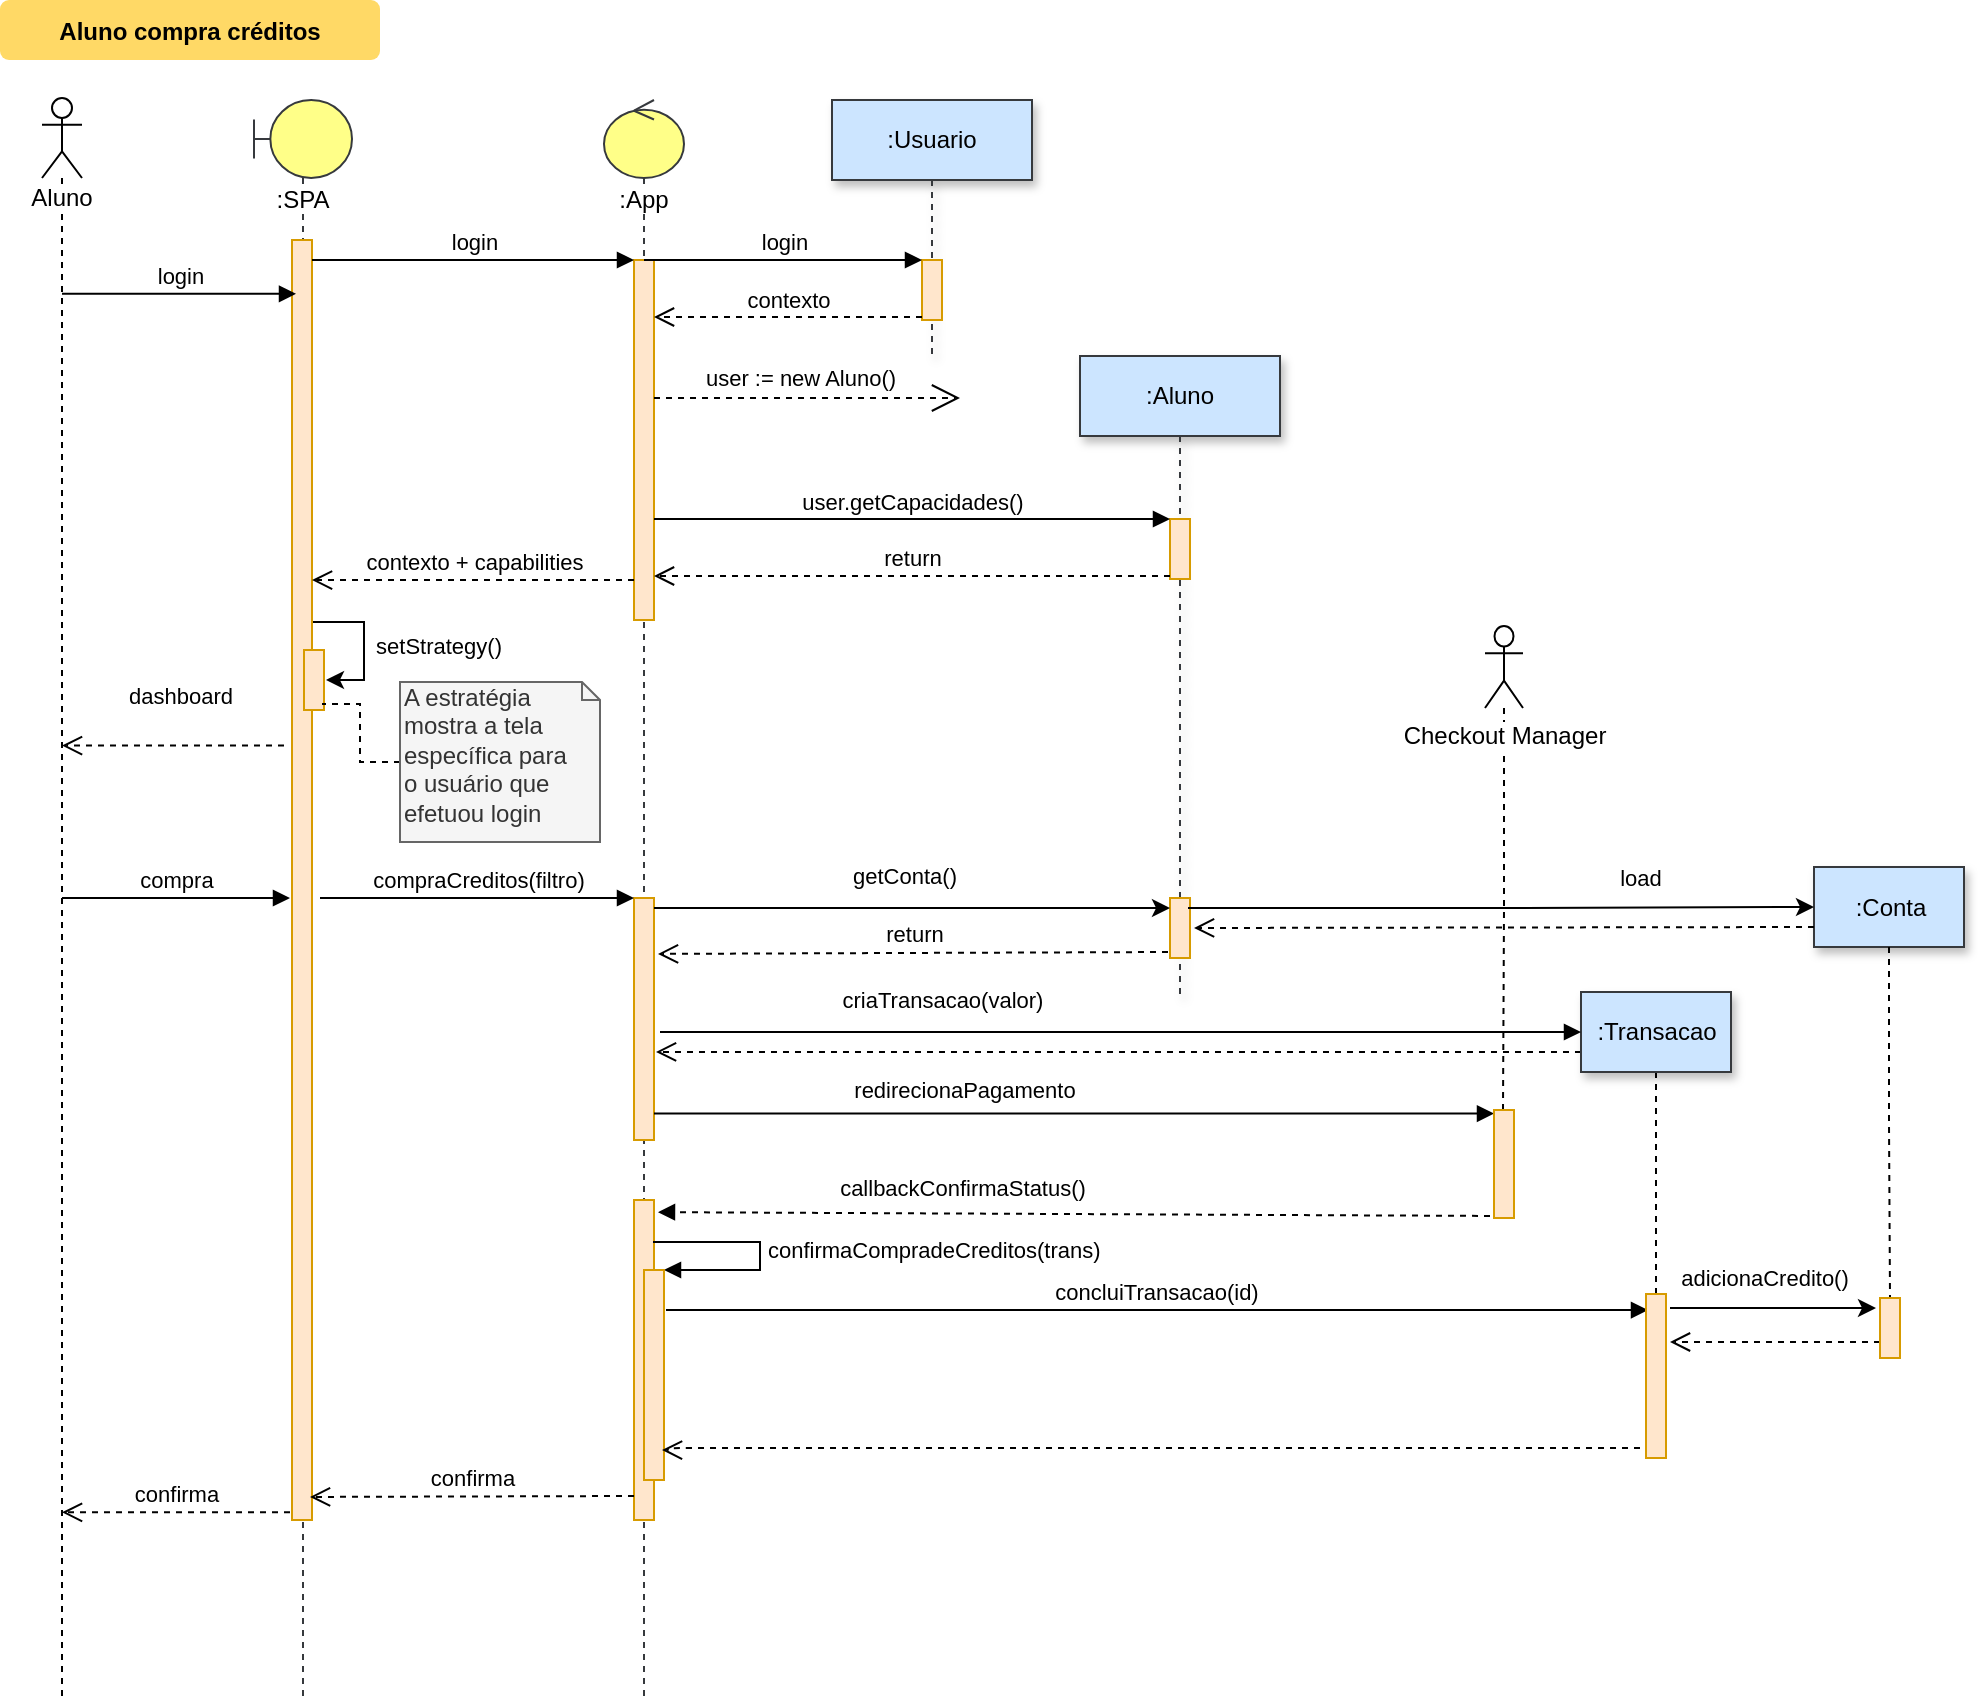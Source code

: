 <mxfile version="11.3.0" type="github" pages="1"><diagram name="Page-1" id="9361dd3d-8414-5efd-6122-117bd74ce7a7"><mxGraphModel dx="1173" dy="966" grid="1" gridSize="10" guides="1" tooltips="1" connect="1" arrows="1" fold="1" page="0" pageScale="1.5" pageWidth="826" pageHeight="1169" background="#ffffff" math="0" shadow="0"><root><mxCell id="0"/><mxCell id="1" parent="0"/><mxCell id="zdmqq-vJ7v56Sh9Q-Qe6-90" value="Aluno compra créditos" style="rounded=1;fontStyle=1;fillColor=#FFD966;strokeColor=none" parent="1" vertex="1"><mxGeometry x="50" y="31" width="190" height="30" as="geometry"/></mxCell><mxCell id="vCzybXFXyTB3erlj9CWv-8" value=":SPA" style="shape=umlLifeline;participant=umlBoundary;perimeter=lifelinePerimeter;whiteSpace=wrap;html=1;container=1;collapsible=0;recursiveResize=0;verticalAlign=top;spacingTop=36;labelBackgroundColor=#ffffff;outlineConnect=0;size=39;fillColor=#ffff88;strokeColor=#36393d;" parent="1" vertex="1"><mxGeometry x="177" y="81" width="49" height="799" as="geometry"/></mxCell><mxCell id="vCzybXFXyTB3erlj9CWv-9" value="setStrategy()" style="edgeStyle=orthogonalEdgeStyle;rounded=0;orthogonalLoop=1;jettySize=auto;html=1;entryX=1.1;entryY=0.5;entryDx=0;entryDy=0;entryPerimeter=0;" parent="vCzybXFXyTB3erlj9CWv-8" source="vCzybXFXyTB3erlj9CWv-10" target="vCzybXFXyTB3erlj9CWv-11" edge="1"><mxGeometry x="0.519" y="-42" relative="1" as="geometry"><Array as="points"><mxPoint x="55" y="261"/><mxPoint x="55" y="290"/></Array><mxPoint x="38" y="25" as="offset"/></mxGeometry></mxCell><mxCell id="vCzybXFXyTB3erlj9CWv-10" value="" style="html=1;points=[];perimeter=orthogonalPerimeter;fillColor=#ffe6cc;strokeColor=#d79b00;" parent="vCzybXFXyTB3erlj9CWv-8" vertex="1"><mxGeometry x="19" y="70" width="10" height="640" as="geometry"/></mxCell><mxCell id="vCzybXFXyTB3erlj9CWv-11" value="" style="html=1;points=[];perimeter=orthogonalPerimeter;fillColor=#ffe6cc;strokeColor=#d79b00;" parent="vCzybXFXyTB3erlj9CWv-8" vertex="1"><mxGeometry x="25" y="275" width="10" height="30" as="geometry"/></mxCell><mxCell id="vCzybXFXyTB3erlj9CWv-12" value="Aluno" style="shape=umlLifeline;participant=umlActor;perimeter=lifelinePerimeter;whiteSpace=wrap;html=1;container=1;collapsible=0;recursiveResize=0;verticalAlign=top;spacingTop=36;labelBackgroundColor=#ffffff;outlineConnect=0;" parent="1" vertex="1"><mxGeometry x="71" y="80" width="20" height="800" as="geometry"/></mxCell><mxCell id="vCzybXFXyTB3erlj9CWv-13" value=":Usuario" style="shape=umlLifeline;perimeter=lifelinePerimeter;whiteSpace=wrap;html=1;container=1;collapsible=0;recursiveResize=0;outlineConnect=0;shadow=1;strokeColor=#36393d;fillColor=#cce5ff;" parent="1" vertex="1"><mxGeometry x="466" y="81" width="100" height="129" as="geometry"/></mxCell><mxCell id="vCzybXFXyTB3erlj9CWv-14" value="" style="html=1;points=[];perimeter=orthogonalPerimeter;fillColor=#ffe6cc;strokeColor=#d79b00;" parent="vCzybXFXyTB3erlj9CWv-13" vertex="1"><mxGeometry x="45" y="80" width="10" height="30" as="geometry"/></mxCell><mxCell id="vCzybXFXyTB3erlj9CWv-15" value=":App" style="shape=umlLifeline;participant=umlControl;perimeter=lifelinePerimeter;whiteSpace=wrap;html=1;container=1;collapsible=0;recursiveResize=0;verticalAlign=top;spacingTop=36;labelBackgroundColor=#ffffff;outlineConnect=0;size=39;fillColor=#ffff88;strokeColor=#36393d;" parent="1" vertex="1"><mxGeometry x="352" y="81" width="40" height="799" as="geometry"/></mxCell><mxCell id="vCzybXFXyTB3erlj9CWv-16" value="" style="html=1;points=[];perimeter=orthogonalPerimeter;fillColor=#ffe6cc;strokeColor=#d79b00;" parent="vCzybXFXyTB3erlj9CWv-15" vertex="1"><mxGeometry x="15" y="80" width="10" height="180" as="geometry"/></mxCell><mxCell id="vCzybXFXyTB3erlj9CWv-17" value="" style="html=1;points=[];perimeter=orthogonalPerimeter;fillColor=#ffe6cc;strokeColor=#d79b00;" parent="vCzybXFXyTB3erlj9CWv-15" vertex="1"><mxGeometry x="15" y="399" width="10" height="121" as="geometry"/></mxCell><mxCell id="zV_Ak3CHPYqPiz6S4uV9-14" value="" style="html=1;points=[];perimeter=orthogonalPerimeter;fillColor=#ffe6cc;strokeColor=#d79b00;" vertex="1" parent="vCzybXFXyTB3erlj9CWv-15"><mxGeometry x="15" y="550" width="10" height="160" as="geometry"/></mxCell><mxCell id="zV_Ak3CHPYqPiz6S4uV9-16" value="confirmaCompradeCreditos(trans)" style="edgeStyle=orthogonalEdgeStyle;html=1;align=left;spacingLeft=2;endArrow=block;rounded=0;entryX=1;entryY=0;exitX=0.95;exitY=0.131;exitDx=0;exitDy=0;exitPerimeter=0;" edge="1" target="zV_Ak3CHPYqPiz6S4uV9-15" parent="vCzybXFXyTB3erlj9CWv-15" source="zV_Ak3CHPYqPiz6S4uV9-14"><mxGeometry relative="1" as="geometry"><mxPoint x="30" y="571" as="sourcePoint"/><Array as="points"><mxPoint x="78" y="571"/><mxPoint x="78" y="585"/></Array></mxGeometry></mxCell><mxCell id="zV_Ak3CHPYqPiz6S4uV9-15" value="" style="html=1;points=[];perimeter=orthogonalPerimeter;strokeColor=#d79b00;fillColor=#ffe6cc;" vertex="1" parent="vCzybXFXyTB3erlj9CWv-15"><mxGeometry x="20" y="585" width="10" height="105" as="geometry"/></mxCell><mxCell id="vCzybXFXyTB3erlj9CWv-19" value="login" style="html=1;verticalAlign=bottom;endArrow=block;entryX=0;entryY=0;" parent="1" source="vCzybXFXyTB3erlj9CWv-10" target="vCzybXFXyTB3erlj9CWv-16" edge="1"><mxGeometry relative="1" as="geometry"><mxPoint x="245" y="161" as="sourcePoint"/></mxGeometry></mxCell><mxCell id="vCzybXFXyTB3erlj9CWv-20" value="contexto + capabilities" style="html=1;verticalAlign=bottom;endArrow=open;dashed=1;endSize=8;exitX=0;exitY=0.889;exitDx=0;exitDy=0;exitPerimeter=0;" parent="1" source="vCzybXFXyTB3erlj9CWv-16" target="vCzybXFXyTB3erlj9CWv-10" edge="1"><mxGeometry relative="1" as="geometry"><mxPoint x="245" y="237" as="targetPoint"/></mxGeometry></mxCell><mxCell id="vCzybXFXyTB3erlj9CWv-21" value="contexto" style="html=1;verticalAlign=bottom;endArrow=open;dashed=1;endSize=8;exitX=0;exitY=0.95;" parent="1" source="vCzybXFXyTB3erlj9CWv-14" target="vCzybXFXyTB3erlj9CWv-16" edge="1"><mxGeometry relative="1" as="geometry"><mxPoint x="365" y="237" as="targetPoint"/></mxGeometry></mxCell><mxCell id="vCzybXFXyTB3erlj9CWv-22" value="login" style="html=1;verticalAlign=bottom;endArrow=block;entryX=0;entryY=0;" parent="1" source="vCzybXFXyTB3erlj9CWv-15" target="vCzybXFXyTB3erlj9CWv-14" edge="1"><mxGeometry relative="1" as="geometry"><mxPoint x="365" y="161" as="sourcePoint"/></mxGeometry></mxCell><mxCell id="vCzybXFXyTB3erlj9CWv-23" value="login" style="html=1;verticalAlign=bottom;endArrow=block;entryX=0.2;entryY=0.042;entryDx=0;entryDy=0;entryPerimeter=0;" parent="1" source="vCzybXFXyTB3erlj9CWv-12" target="vCzybXFXyTB3erlj9CWv-10" edge="1"><mxGeometry width="80" relative="1" as="geometry"><mxPoint x="100" y="160" as="sourcePoint"/><mxPoint x="180" y="160" as="targetPoint"/></mxGeometry></mxCell><mxCell id="vCzybXFXyTB3erlj9CWv-24" value="dashboard" style="html=1;verticalAlign=bottom;endArrow=open;dashed=1;endSize=8;exitX=-0.4;exitY=0.395;exitDx=0;exitDy=0;exitPerimeter=0;" parent="1" source="vCzybXFXyTB3erlj9CWv-10" target="vCzybXFXyTB3erlj9CWv-12" edge="1"><mxGeometry x="-0.058" y="-16" relative="1" as="geometry"><mxPoint x="180" y="400" as="sourcePoint"/><mxPoint x="99.5" y="341.04" as="targetPoint"/><mxPoint as="offset"/></mxGeometry></mxCell><mxCell id="vCzybXFXyTB3erlj9CWv-25" value=":Aluno" style="shape=umlLifeline;perimeter=lifelinePerimeter;whiteSpace=wrap;html=1;container=1;collapsible=0;recursiveResize=0;outlineConnect=0;shadow=1;strokeColor=#36393d;fillColor=#cce5ff;" parent="1" vertex="1"><mxGeometry x="590" y="209" width="100" height="321" as="geometry"/></mxCell><mxCell id="vCzybXFXyTB3erlj9CWv-26" value="" style="html=1;points=[];perimeter=orthogonalPerimeter;fillColor=#ffe6cc;strokeColor=#d79b00;" parent="vCzybXFXyTB3erlj9CWv-25" vertex="1"><mxGeometry x="45" y="81.5" width="10" height="30" as="geometry"/></mxCell><mxCell id="zV_Ak3CHPYqPiz6S4uV9-20" value="" style="html=1;points=[];perimeter=orthogonalPerimeter;fillColor=#ffe6cc;strokeColor=#d79b00;" vertex="1" parent="vCzybXFXyTB3erlj9CWv-25"><mxGeometry x="45" y="271" width="10" height="30" as="geometry"/></mxCell><mxCell id="vCzybXFXyTB3erlj9CWv-28" value="user := new Aluno()" style="endArrow=open;endSize=12;dashed=1;html=1;" parent="1" source="vCzybXFXyTB3erlj9CWv-16" edge="1"><mxGeometry x="-0.046" y="10" width="160" relative="1" as="geometry"><mxPoint x="378" y="240" as="sourcePoint"/><mxPoint x="530" y="230" as="targetPoint"/><mxPoint as="offset"/><Array as="points"/></mxGeometry></mxCell><mxCell id="vCzybXFXyTB3erlj9CWv-29" value="user.getCapacidades()" style="html=1;verticalAlign=bottom;endArrow=block;entryX=0;entryY=0;" parent="1" source="vCzybXFXyTB3erlj9CWv-16" target="vCzybXFXyTB3erlj9CWv-26" edge="1"><mxGeometry relative="1" as="geometry"><mxPoint x="527" y="260" as="sourcePoint"/></mxGeometry></mxCell><mxCell id="vCzybXFXyTB3erlj9CWv-30" value="return" style="html=1;verticalAlign=bottom;endArrow=open;dashed=1;endSize=8;exitX=0;exitY=0.95;" parent="1" source="vCzybXFXyTB3erlj9CWv-26" target="vCzybXFXyTB3erlj9CWv-16" edge="1"><mxGeometry relative="1" as="geometry"><mxPoint x="527" y="336" as="targetPoint"/></mxGeometry></mxCell><mxCell id="vCzybXFXyTB3erlj9CWv-31" style="edgeStyle=orthogonalEdgeStyle;rounded=0;orthogonalLoop=1;jettySize=auto;html=1;entryX=0.9;entryY=0.9;entryDx=0;entryDy=0;entryPerimeter=0;dashed=1;endArrow=none;endFill=0;" parent="1" source="vCzybXFXyTB3erlj9CWv-32" target="vCzybXFXyTB3erlj9CWv-11" edge="1"><mxGeometry relative="1" as="geometry"/></mxCell><mxCell id="vCzybXFXyTB3erlj9CWv-32" value="&lt;blockquote style=&quot;margin: 0 0 0 40px ; border: none ; padding: 0px&quot;&gt;&lt;/blockquote&gt;&lt;span&gt;A estratégia&lt;/span&gt;&lt;br&gt;&lt;blockquote style=&quot;margin: 0 0 0 40px ; border: none ; padding: 0px&quot;&gt;&lt;/blockquote&gt;&lt;span&gt;mostra a tela específica para&lt;/span&gt;&lt;br&gt;&lt;blockquote style=&quot;margin: 0 0 0 40px ; border: none ; padding: 0px&quot;&gt; &lt;/blockquote&gt;&lt;span&gt;o usuário que&lt;/span&gt;&lt;br&gt; efetuou login" style="shape=note;whiteSpace=wrap;html=1;size=9;verticalAlign=top;align=left;spacingTop=-6;fillColor=#f5f5f5;strokeColor=#666666;fontColor=#333333;" parent="1" vertex="1"><mxGeometry x="250" y="372" width="100" height="80" as="geometry"/></mxCell><mxCell id="vCzybXFXyTB3erlj9CWv-34" value="compra" style="html=1;verticalAlign=bottom;endArrow=block;" parent="1" source="vCzybXFXyTB3erlj9CWv-12" edge="1"><mxGeometry width="80" relative="1" as="geometry"><mxPoint x="100" y="480" as="sourcePoint"/><mxPoint x="195" y="480" as="targetPoint"/></mxGeometry></mxCell><mxCell id="vCzybXFXyTB3erlj9CWv-35" value="compraCreditos(filtro)" style="html=1;verticalAlign=bottom;endArrow=block;entryX=0;entryY=0;" parent="1" target="vCzybXFXyTB3erlj9CWv-17" edge="1"><mxGeometry relative="1" as="geometry"><mxPoint x="210" y="480" as="sourcePoint"/></mxGeometry></mxCell><mxCell id="vCzybXFXyTB3erlj9CWv-41" value="redirecionaPagamento" style="html=1;verticalAlign=bottom;endArrow=block;entryX=0;entryY=0.033;entryDx=0;entryDy=0;entryPerimeter=0;" parent="1" source="vCzybXFXyTB3erlj9CWv-17" target="EHY2T_jAwzOYD8GRNngQ-4" edge="1"><mxGeometry x="-0.261" y="3" relative="1" as="geometry"><mxPoint x="378" y="556" as="sourcePoint"/><mxPoint as="offset"/><mxPoint x="844" y="545" as="targetPoint"/></mxGeometry></mxCell><mxCell id="vCzybXFXyTB3erlj9CWv-52" value="confirma" style="html=1;verticalAlign=bottom;endArrow=open;dashed=1;endSize=8;exitX=-0.1;exitY=0.994;exitDx=0;exitDy=0;exitPerimeter=0;" parent="1" target="vCzybXFXyTB3erlj9CWv-12" edge="1" source="vCzybXFXyTB3erlj9CWv-10"><mxGeometry relative="1" as="geometry"><mxPoint x="194" y="600" as="sourcePoint"/><mxPoint x="103.5" y="770.5" as="targetPoint"/></mxGeometry></mxCell><mxCell id="EHY2T_jAwzOYD8GRNngQ-5" style="edgeStyle=orthogonalEdgeStyle;rounded=0;orthogonalLoop=1;jettySize=auto;html=1;entryX=0.45;entryY=0;entryDx=0;entryDy=0;entryPerimeter=0;endArrow=none;endFill=0;dashed=1;" parent="1" source="EHY2T_jAwzOYD8GRNngQ-1" target="EHY2T_jAwzOYD8GRNngQ-4" edge="1"><mxGeometry relative="1" as="geometry"/></mxCell><mxCell id="EHY2T_jAwzOYD8GRNngQ-1" value="Checkout Manager" style="shape=umlActor;verticalLabelPosition=bottom;labelBackgroundColor=#ffffff;verticalAlign=top;html=1;outlineConnect=0;" parent="1" vertex="1"><mxGeometry x="792.5" y="344" width="19" height="41" as="geometry"/></mxCell><mxCell id="zV_Ak3CHPYqPiz6S4uV9-38" style="edgeStyle=orthogonalEdgeStyle;rounded=1;orthogonalLoop=1;jettySize=auto;html=1;exitX=0;exitY=0.75;exitDx=0;exitDy=0;entryX=1.1;entryY=0.636;entryDx=0;entryDy=0;entryPerimeter=0;dashed=1;verticalAlign=bottom;endArrow=open;endSize=8;" edge="1" parent="1" source="EHY2T_jAwzOYD8GRNngQ-3" target="vCzybXFXyTB3erlj9CWv-17"><mxGeometry relative="1" as="geometry"><mxPoint x="420" y="558" as="targetPoint"/></mxGeometry></mxCell><mxCell id="zV_Ak3CHPYqPiz6S4uV9-42" style="edgeStyle=orthogonalEdgeStyle;rounded=0;orthogonalLoop=1;jettySize=auto;html=1;entryX=0.5;entryY=0;entryDx=0;entryDy=0;entryPerimeter=0;dashed=1;endFill=0;endArrow=none;" edge="1" parent="1" source="EHY2T_jAwzOYD8GRNngQ-3" target="zV_Ak3CHPYqPiz6S4uV9-41"><mxGeometry relative="1" as="geometry"/></mxCell><mxCell id="EHY2T_jAwzOYD8GRNngQ-3" value=":Transacao" style="html=1;comic=0;gradientColor=none;shadow=1;strokeColor=#36393d;fillColor=#cce5ff;" parent="1" vertex="1"><mxGeometry x="840.5" y="527" width="75" height="40" as="geometry"/></mxCell><mxCell id="EHY2T_jAwzOYD8GRNngQ-4" value="" style="html=1;points=[];perimeter=orthogonalPerimeter;strokeColor=#d79b00;fillColor=#ffe6cc;" parent="1" vertex="1"><mxGeometry x="797" y="586" width="10" height="54" as="geometry"/></mxCell><mxCell id="EHY2T_jAwzOYD8GRNngQ-7" value="callbackConfirmaStatus()" style="html=1;verticalAlign=bottom;endArrow=block;dashed=1;entryX=1.2;entryY=0.038;entryDx=0;entryDy=0;entryPerimeter=0;exitX=-0.2;exitY=0.981;exitDx=0;exitDy=0;exitPerimeter=0;" parent="1" source="EHY2T_jAwzOYD8GRNngQ-4" edge="1" target="zV_Ak3CHPYqPiz6S4uV9-14"><mxGeometry x="0.271" y="-4" relative="1" as="geometry"><mxPoint x="750" y="637" as="sourcePoint"/><mxPoint x="377" y="585" as="targetPoint"/><mxPoint as="offset"/></mxGeometry></mxCell><mxCell id="EHY2T_jAwzOYD8GRNngQ-14" value="confirma" style="html=1;verticalAlign=bottom;endArrow=open;dashed=1;endSize=8;entryX=0.9;entryY=0.982;entryDx=0;entryDy=0;entryPerimeter=0;exitX=0;exitY=0.925;exitDx=0;exitDy=0;exitPerimeter=0;" parent="1" source="zV_Ak3CHPYqPiz6S4uV9-14" target="vCzybXFXyTB3erlj9CWv-10" edge="1"><mxGeometry relative="1" as="geometry"><mxPoint x="340" y="779" as="sourcePoint"/><mxPoint x="230" y="590" as="targetPoint"/></mxGeometry></mxCell><mxCell id="zV_Ak3CHPYqPiz6S4uV9-4" value=":Conta" style="html=1;comic=0;gradientColor=none;shadow=1;strokeColor=#36393d;fillColor=#cce5ff;" vertex="1" parent="1"><mxGeometry x="957" y="464.5" width="75" height="40" as="geometry"/></mxCell><mxCell id="zV_Ak3CHPYqPiz6S4uV9-11" style="edgeStyle=orthogonalEdgeStyle;rounded=0;orthogonalLoop=1;jettySize=auto;html=1;exitX=0.5;exitY=1;exitDx=0;exitDy=0;dashed=1;endFill=0;endArrow=none;" edge="1" parent="1" source="zV_Ak3CHPYqPiz6S4uV9-4" target="zV_Ak3CHPYqPiz6S4uV9-9"><mxGeometry relative="1" as="geometry"><mxPoint x="878" y="579" as="sourcePoint"/></mxGeometry></mxCell><mxCell id="zV_Ak3CHPYqPiz6S4uV9-8" value="concluiTransacao(id)" style="html=1;verticalAlign=bottom;endArrow=block;entryX=0.1;entryY=0.098;entryDx=0;entryDy=0;entryPerimeter=0;" edge="1" parent="1" target="zV_Ak3CHPYqPiz6S4uV9-41"><mxGeometry width="80" relative="1" as="geometry"><mxPoint x="383" y="686" as="sourcePoint"/><mxPoint x="706.5" y="630.5" as="targetPoint"/></mxGeometry></mxCell><mxCell id="zV_Ak3CHPYqPiz6S4uV9-48" style="edgeStyle=orthogonalEdgeStyle;rounded=1;orthogonalLoop=1;jettySize=auto;html=1;exitX=0;exitY=0.733;exitDx=0;exitDy=0;exitPerimeter=0;dashed=1;verticalAlign=bottom;endArrow=open;endSize=8;" edge="1" parent="1" source="zV_Ak3CHPYqPiz6S4uV9-9"><mxGeometry relative="1" as="geometry"><mxPoint x="885" y="702" as="targetPoint"/></mxGeometry></mxCell><mxCell id="zV_Ak3CHPYqPiz6S4uV9-9" value="" style="html=1;points=[];perimeter=orthogonalPerimeter;strokeColor=#d79b00;fillColor=#ffe6cc;" vertex="1" parent="1"><mxGeometry x="990" y="680" width="10" height="30" as="geometry"/></mxCell><mxCell id="zV_Ak3CHPYqPiz6S4uV9-30" value="getConta()" style="edgeStyle=orthogonalEdgeStyle;rounded=0;orthogonalLoop=1;jettySize=auto;html=1;entryX=0;entryY=0.167;entryDx=0;entryDy=0;entryPerimeter=0;" edge="1" parent="1" source="vCzybXFXyTB3erlj9CWv-17" target="zV_Ak3CHPYqPiz6S4uV9-20"><mxGeometry x="-0.032" y="16" relative="1" as="geometry"><mxPoint x="631" y="486" as="targetPoint"/><Array as="points"><mxPoint x="410" y="485"/><mxPoint x="410" y="485"/></Array><mxPoint as="offset"/></mxGeometry></mxCell><mxCell id="zV_Ak3CHPYqPiz6S4uV9-31" value="load" style="edgeStyle=orthogonalEdgeStyle;rounded=0;orthogonalLoop=1;jettySize=auto;html=1;entryX=0;entryY=0.5;entryDx=0;entryDy=0;exitX=0.9;exitY=0.167;exitDx=0;exitDy=0;exitPerimeter=0;" edge="1" parent="1" source="zV_Ak3CHPYqPiz6S4uV9-20" target="zV_Ak3CHPYqPiz6S4uV9-4"><mxGeometry x="0.444" y="15" relative="1" as="geometry"><mxPoint as="offset"/></mxGeometry></mxCell><mxCell id="zV_Ak3CHPYqPiz6S4uV9-32" value="return" style="html=1;verticalAlign=bottom;endArrow=open;dashed=1;endSize=8;exitX=-0.1;exitY=0.9;exitDx=0;exitDy=0;exitPerimeter=0;entryX=1.2;entryY=0.231;entryDx=0;entryDy=0;entryPerimeter=0;" edge="1" parent="1" source="zV_Ak3CHPYqPiz6S4uV9-20" target="vCzybXFXyTB3erlj9CWv-17"><mxGeometry relative="1" as="geometry"><mxPoint x="1019.5" y="536.935" as="sourcePoint"/><mxPoint x="386" y="538.033" as="targetPoint"/></mxGeometry></mxCell><mxCell id="zV_Ak3CHPYqPiz6S4uV9-33" value="" style="html=1;verticalAlign=bottom;endArrow=open;dashed=1;endSize=8;exitX=0;exitY=0.75;exitDx=0;exitDy=0;entryX=1.2;entryY=0.5;entryDx=0;entryDy=0;entryPerimeter=0;" edge="1" parent="1" source="zV_Ak3CHPYqPiz6S4uV9-4" target="zV_Ak3CHPYqPiz6S4uV9-20"><mxGeometry relative="1" as="geometry"><mxPoint x="830" y="510" as="sourcePoint"/><mxPoint x="640" y="500" as="targetPoint"/></mxGeometry></mxCell><mxCell id="zV_Ak3CHPYqPiz6S4uV9-36" value="criaTransacao(valor)" style="html=1;verticalAlign=bottom;endArrow=block;entryX=0;entryY=0.5;entryDx=0;entryDy=0;" edge="1" parent="1" target="EHY2T_jAwzOYD8GRNngQ-3"><mxGeometry x="-0.388" y="7" width="80" relative="1" as="geometry"><mxPoint x="380" y="547" as="sourcePoint"/><mxPoint x="870" y="547" as="targetPoint"/><mxPoint as="offset"/></mxGeometry></mxCell><mxCell id="zV_Ak3CHPYqPiz6S4uV9-45" style="edgeStyle=orthogonalEdgeStyle;rounded=1;orthogonalLoop=1;jettySize=auto;html=1;entryX=0.9;entryY=0.857;entryDx=0;entryDy=0;entryPerimeter=0;exitX=-0.3;exitY=0.939;exitDx=0;exitDy=0;exitPerimeter=0;dashed=1;verticalAlign=bottom;endArrow=open;endSize=8;" edge="1" parent="1" source="zV_Ak3CHPYqPiz6S4uV9-41" target="zV_Ak3CHPYqPiz6S4uV9-15"><mxGeometry relative="1" as="geometry"><Array as="points"><mxPoint x="384" y="755"/><mxPoint x="384" y="756"/></Array></mxGeometry></mxCell><mxCell id="zV_Ak3CHPYqPiz6S4uV9-46" value="adicionaCredito()" style="edgeStyle=orthogonalEdgeStyle;rounded=0;orthogonalLoop=1;jettySize=auto;html=1;entryX=-0.2;entryY=0.167;entryDx=0;entryDy=0;entryPerimeter=0;" edge="1" parent="1" target="zV_Ak3CHPYqPiz6S4uV9-9"><mxGeometry x="-0.1" y="15" relative="1" as="geometry"><mxPoint x="885" y="685" as="sourcePoint"/><mxPoint x="980" y="686" as="targetPoint"/><Array as="points"><mxPoint x="920" y="685"/><mxPoint x="920" y="685"/></Array><mxPoint as="offset"/></mxGeometry></mxCell><mxCell id="zV_Ak3CHPYqPiz6S4uV9-41" value="" style="html=1;points=[];perimeter=orthogonalPerimeter;strokeColor=#d79b00;fillColor=#ffe6cc;" vertex="1" parent="1"><mxGeometry x="873" y="678" width="10" height="82" as="geometry"/></mxCell></root></mxGraphModel></diagram></mxfile>